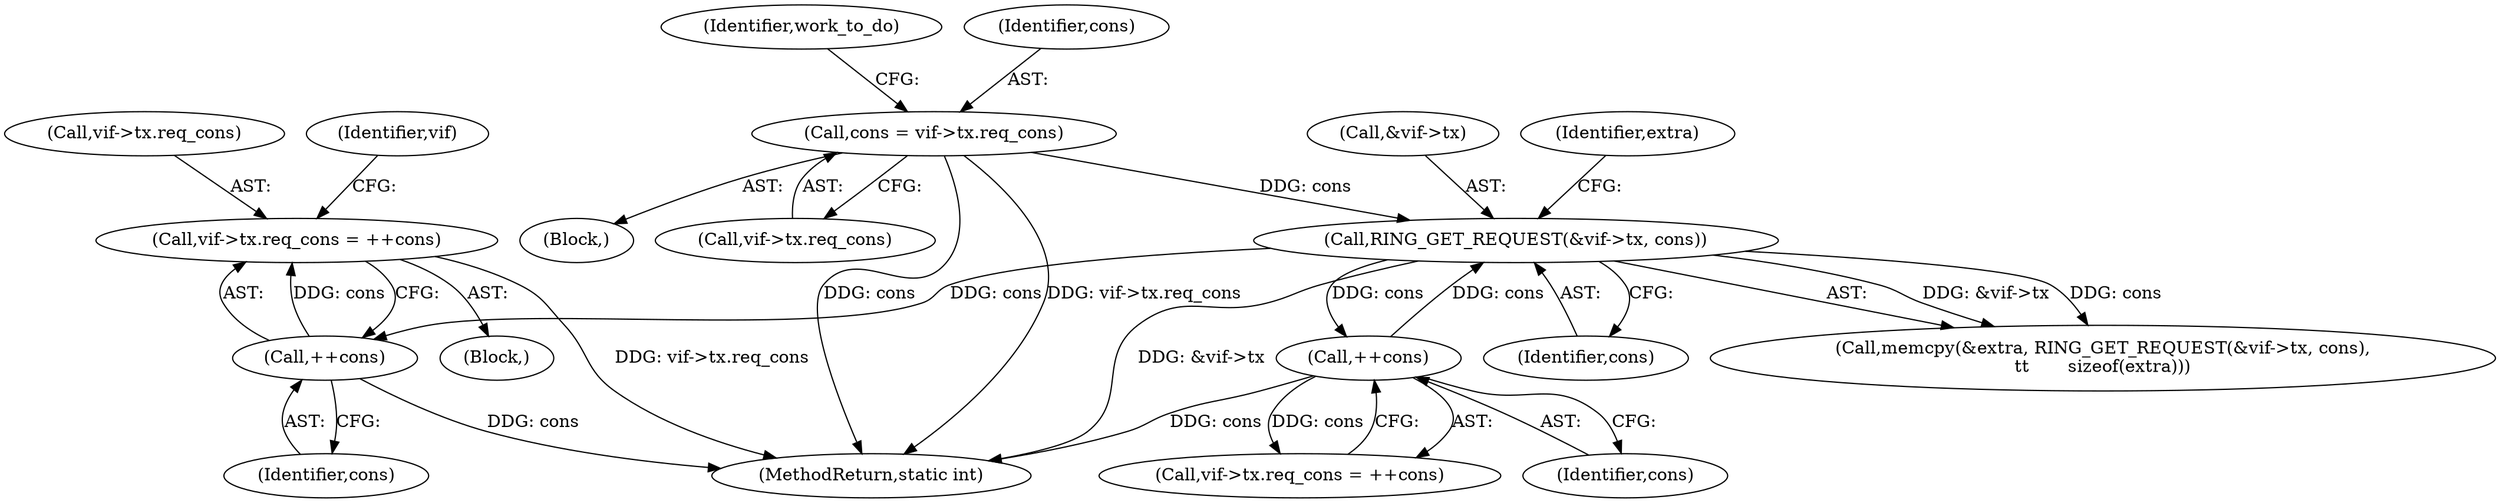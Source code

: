 digraph "0_linux_48856286b64e4b66ec62b94e504d0b29c1ade664_2@pointer" {
"1000157" [label="(Call,vif->tx.req_cons = ++cons)"];
"1000163" [label="(Call,++cons)"];
"1000136" [label="(Call,RING_GET_REQUEST(&vif->tx, cons))"];
"1000107" [label="(Call,cons = vif->tx.req_cons)"];
"1000197" [label="(Call,++cons)"];
"1000141" [label="(Identifier,cons)"];
"1000198" [label="(Identifier,cons)"];
"1000156" [label="(Block,)"];
"1000191" [label="(Call,vif->tx.req_cons = ++cons)"];
"1000104" [label="(Block,)"];
"1000120" [label="(Identifier,work_to_do)"];
"1000158" [label="(Call,vif->tx.req_cons)"];
"1000133" [label="(Call,memcpy(&extra, RING_GET_REQUEST(&vif->tx, cons),\n\t\t       sizeof(extra)))"];
"1000143" [label="(Identifier,extra)"];
"1000206" [label="(MethodReturn,static int)"];
"1000136" [label="(Call,RING_GET_REQUEST(&vif->tx, cons))"];
"1000107" [label="(Call,cons = vif->tx.req_cons)"];
"1000109" [label="(Call,vif->tx.req_cons)"];
"1000167" [label="(Identifier,vif)"];
"1000157" [label="(Call,vif->tx.req_cons = ++cons)"];
"1000164" [label="(Identifier,cons)"];
"1000137" [label="(Call,&vif->tx)"];
"1000108" [label="(Identifier,cons)"];
"1000163" [label="(Call,++cons)"];
"1000197" [label="(Call,++cons)"];
"1000157" -> "1000156"  [label="AST: "];
"1000157" -> "1000163"  [label="CFG: "];
"1000158" -> "1000157"  [label="AST: "];
"1000163" -> "1000157"  [label="AST: "];
"1000167" -> "1000157"  [label="CFG: "];
"1000157" -> "1000206"  [label="DDG: vif->tx.req_cons"];
"1000163" -> "1000157"  [label="DDG: cons"];
"1000163" -> "1000164"  [label="CFG: "];
"1000164" -> "1000163"  [label="AST: "];
"1000163" -> "1000206"  [label="DDG: cons"];
"1000136" -> "1000163"  [label="DDG: cons"];
"1000136" -> "1000133"  [label="AST: "];
"1000136" -> "1000141"  [label="CFG: "];
"1000137" -> "1000136"  [label="AST: "];
"1000141" -> "1000136"  [label="AST: "];
"1000143" -> "1000136"  [label="CFG: "];
"1000136" -> "1000206"  [label="DDG: &vif->tx"];
"1000136" -> "1000133"  [label="DDG: &vif->tx"];
"1000136" -> "1000133"  [label="DDG: cons"];
"1000107" -> "1000136"  [label="DDG: cons"];
"1000197" -> "1000136"  [label="DDG: cons"];
"1000136" -> "1000197"  [label="DDG: cons"];
"1000107" -> "1000104"  [label="AST: "];
"1000107" -> "1000109"  [label="CFG: "];
"1000108" -> "1000107"  [label="AST: "];
"1000109" -> "1000107"  [label="AST: "];
"1000120" -> "1000107"  [label="CFG: "];
"1000107" -> "1000206"  [label="DDG: cons"];
"1000107" -> "1000206"  [label="DDG: vif->tx.req_cons"];
"1000197" -> "1000191"  [label="AST: "];
"1000197" -> "1000198"  [label="CFG: "];
"1000198" -> "1000197"  [label="AST: "];
"1000191" -> "1000197"  [label="CFG: "];
"1000197" -> "1000206"  [label="DDG: cons"];
"1000197" -> "1000191"  [label="DDG: cons"];
}
